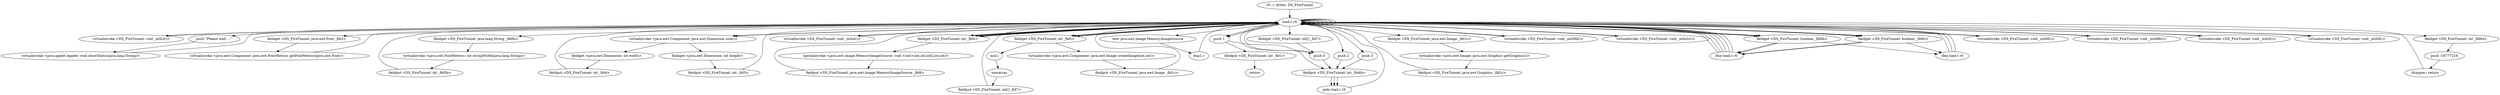 digraph "" {
    "r0 := @this: DS_FireTunnel"
    "load.r r0"
    "r0 := @this: DS_FireTunnel"->"load.r r0";
    "virtualinvoke <DS_FireTunnel: void _mth3()>"
    "load.r r0"->"virtualinvoke <DS_FireTunnel: void _mth3()>";
    "virtualinvoke <DS_FireTunnel: void _mth3()>"->"load.r r0";
    "push \"Please wait ...\""
    "load.r r0"->"push \"Please wait ...\"";
    "virtualinvoke <java.applet.Applet: void showStatus(java.lang.String)>"
    "push \"Please wait ...\""->"virtualinvoke <java.applet.Applet: void showStatus(java.lang.String)>";
    "virtualinvoke <java.applet.Applet: void showStatus(java.lang.String)>"->"load.r r0";
    "load.r r0"->"load.r r0";
    "load.r r0"->"load.r r0";
    "fieldget <DS_FireTunnel: java.awt.Font _fld3>"
    "load.r r0"->"fieldget <DS_FireTunnel: java.awt.Font _fld3>";
    "virtualinvoke <java.awt.Component: java.awt.FontMetrics getFontMetrics(java.awt.Font)>"
    "fieldget <DS_FireTunnel: java.awt.Font _fld3>"->"virtualinvoke <java.awt.Component: java.awt.FontMetrics getFontMetrics(java.awt.Font)>";
    "virtualinvoke <java.awt.Component: java.awt.FontMetrics getFontMetrics(java.awt.Font)>"->"load.r r0";
    "fieldget <DS_FireTunnel: java.lang.String _fld6b>"
    "load.r r0"->"fieldget <DS_FireTunnel: java.lang.String _fld6b>";
    "virtualinvoke <java.awt.FontMetrics: int stringWidth(java.lang.String)>"
    "fieldget <DS_FireTunnel: java.lang.String _fld6b>"->"virtualinvoke <java.awt.FontMetrics: int stringWidth(java.lang.String)>";
    "fieldput <DS_FireTunnel: int _fld5b>"
    "virtualinvoke <java.awt.FontMetrics: int stringWidth(java.lang.String)>"->"fieldput <DS_FireTunnel: int _fld5b>";
    "fieldput <DS_FireTunnel: int _fld5b>"->"load.r r0";
    "load.r r0"->"load.r r0";
    "virtualinvoke <java.awt.Component: java.awt.Dimension size()>"
    "load.r r0"->"virtualinvoke <java.awt.Component: java.awt.Dimension size()>";
    "fieldget <java.awt.Dimension: int width>"
    "virtualinvoke <java.awt.Component: java.awt.Dimension size()>"->"fieldget <java.awt.Dimension: int width>";
    "fieldput <DS_FireTunnel: int _fld4>"
    "fieldget <java.awt.Dimension: int width>"->"fieldput <DS_FireTunnel: int _fld4>";
    "fieldput <DS_FireTunnel: int _fld4>"->"load.r r0";
    "load.r r0"->"load.r r0";
    "load.r r0"->"virtualinvoke <java.awt.Component: java.awt.Dimension size()>";
    "fieldget <java.awt.Dimension: int height>"
    "virtualinvoke <java.awt.Component: java.awt.Dimension size()>"->"fieldget <java.awt.Dimension: int height>";
    "fieldput <DS_FireTunnel: int _fld5>"
    "fieldget <java.awt.Dimension: int height>"->"fieldput <DS_FireTunnel: int _fld5>";
    "fieldput <DS_FireTunnel: int _fld5>"->"load.r r0";
    "virtualinvoke <DS_FireTunnel: void _mth4()>"
    "load.r r0"->"virtualinvoke <DS_FireTunnel: void _mth4()>";
    "virtualinvoke <DS_FireTunnel: void _mth4()>"->"load.r r0";
    "load.r r0"->"load.r r0";
    "fieldget <DS_FireTunnel: int _fld4>"
    "load.r r0"->"fieldget <DS_FireTunnel: int _fld4>";
    "fieldget <DS_FireTunnel: int _fld4>"->"load.r r0";
    "fieldget <DS_FireTunnel: int _fld5>"
    "load.r r0"->"fieldget <DS_FireTunnel: int _fld5>";
    "mul.i"
    "fieldget <DS_FireTunnel: int _fld5>"->"mul.i";
    "newarray"
    "mul.i"->"newarray";
    "fieldput <DS_FireTunnel: int[] _fld7>"
    "newarray"->"fieldput <DS_FireTunnel: int[] _fld7>";
    "fieldput <DS_FireTunnel: int[] _fld7>"->"load.r r0";
    "new java.awt.image.MemoryImageSource"
    "load.r r0"->"new java.awt.image.MemoryImageSource";
    "dup1.r"
    "new java.awt.image.MemoryImageSource"->"dup1.r";
    "dup1.r"->"load.r r0";
    "load.r r0"->"fieldget <DS_FireTunnel: int _fld4>";
    "fieldget <DS_FireTunnel: int _fld4>"->"load.r r0";
    "load.r r0"->"fieldget <DS_FireTunnel: int _fld5>";
    "fieldget <DS_FireTunnel: int _fld5>"->"load.r r0";
    "fieldget <DS_FireTunnel: int[] _fld7>"
    "load.r r0"->"fieldget <DS_FireTunnel: int[] _fld7>";
    "push 0"
    "fieldget <DS_FireTunnel: int[] _fld7>"->"push 0";
    "push 0"->"load.r r0";
    "load.r r0"->"fieldget <DS_FireTunnel: int _fld4>";
    "specialinvoke <java.awt.image.MemoryImageSource: void <init>(int,int,int[],int,int)>"
    "fieldget <DS_FireTunnel: int _fld4>"->"specialinvoke <java.awt.image.MemoryImageSource: void <init>(int,int,int[],int,int)>";
    "fieldput <DS_FireTunnel: java.awt.image.MemoryImageSource _fld8>"
    "specialinvoke <java.awt.image.MemoryImageSource: void <init>(int,int,int[],int,int)>"->"fieldput <DS_FireTunnel: java.awt.image.MemoryImageSource _fld8>";
    "fieldput <DS_FireTunnel: java.awt.image.MemoryImageSource _fld8>"->"load.r r0";
    "load.r r0"->"load.r r0";
    "load.r r0"->"load.r r0";
    "load.r r0"->"fieldget <DS_FireTunnel: int _fld4>";
    "fieldget <DS_FireTunnel: int _fld4>"->"load.r r0";
    "load.r r0"->"fieldget <DS_FireTunnel: int _fld5>";
    "virtualinvoke <java.awt.Component: java.awt.Image createImage(int,int)>"
    "fieldget <DS_FireTunnel: int _fld5>"->"virtualinvoke <java.awt.Component: java.awt.Image createImage(int,int)>";
    "fieldput <DS_FireTunnel: java.awt.Image _fld1c>"
    "virtualinvoke <java.awt.Component: java.awt.Image createImage(int,int)>"->"fieldput <DS_FireTunnel: java.awt.Image _fld1c>";
    "fieldput <DS_FireTunnel: java.awt.Image _fld1c>"->"load.r r0";
    "load.r r0"->"load.r r0";
    "fieldget <DS_FireTunnel: java.awt.Image _fld1c>"
    "load.r r0"->"fieldget <DS_FireTunnel: java.awt.Image _fld1c>";
    "virtualinvoke <java.awt.Image: java.awt.Graphics getGraphics()>"
    "fieldget <DS_FireTunnel: java.awt.Image _fld1c>"->"virtualinvoke <java.awt.Image: java.awt.Graphics getGraphics()>";
    "fieldput <DS_FireTunnel: java.awt.Graphics _fld2c>"
    "virtualinvoke <java.awt.Image: java.awt.Graphics getGraphics()>"->"fieldput <DS_FireTunnel: java.awt.Graphics _fld2c>";
    "fieldput <DS_FireTunnel: java.awt.Graphics _fld2c>"->"load.r r0";
    "virtualinvoke <DS_FireTunnel: void _mth9b()>"
    "load.r r0"->"virtualinvoke <DS_FireTunnel: void _mth9b()>";
    "virtualinvoke <DS_FireTunnel: void _mth9b()>"->"load.r r0";
    "virtualinvoke <DS_FireTunnel: void _mth2c()>"
    "load.r r0"->"virtualinvoke <DS_FireTunnel: void _mth2c()>";
    "virtualinvoke <DS_FireTunnel: void _mth2c()>"->"load.r r0";
    "fieldget <DS_FireTunnel: boolean _fld9b>"
    "load.r r0"->"fieldget <DS_FireTunnel: boolean _fld9b>";
    "ifne load.r r0"
    "fieldget <DS_FireTunnel: boolean _fld9b>"->"ifne load.r r0";
    "ifne load.r r0"->"load.r r0";
    "fieldget <DS_FireTunnel: boolean _fld0c>"
    "load.r r0"->"fieldget <DS_FireTunnel: boolean _fld0c>";
    "fieldget <DS_FireTunnel: boolean _fld0c>"->"ifne load.r r0";
    "ifne load.r r0"->"load.r r0";
    "load.r r0"->"push 0";
    "fieldput <DS_FireTunnel: int _fld4b>"
    "push 0"->"fieldput <DS_FireTunnel: int _fld4b>";
    "goto load.r r0"
    "fieldput <DS_FireTunnel: int _fld4b>"->"goto load.r r0";
    "goto load.r r0"->"load.r r0";
    "virtualinvoke <DS_FireTunnel: void _mth8()>"
    "load.r r0"->"virtualinvoke <DS_FireTunnel: void _mth8()>";
    "virtualinvoke <DS_FireTunnel: void _mth8()>"->"load.r r0";
    "virtualinvoke <DS_FireTunnel: void _mth8b()>"
    "load.r r0"->"virtualinvoke <DS_FireTunnel: void _mth8b()>";
    "virtualinvoke <DS_FireTunnel: void _mth8b()>"->"load.r r0";
    "virtualinvoke <DS_FireTunnel: void _mth5()>"
    "load.r r0"->"virtualinvoke <DS_FireTunnel: void _mth5()>";
    "virtualinvoke <DS_FireTunnel: void _mth5()>"->"load.r r0";
    "virtualinvoke <DS_FireTunnel: void _mth9()>"
    "load.r r0"->"virtualinvoke <DS_FireTunnel: void _mth9()>";
    "virtualinvoke <DS_FireTunnel: void _mth9()>"->"load.r r0";
    "fieldget <DS_FireTunnel: int _fld6d>"
    "load.r r0"->"fieldget <DS_FireTunnel: int _fld6d>";
    "push -16777216"
    "fieldget <DS_FireTunnel: int _fld6d>"->"push -16777216";
    "ifcmpne.i return"
    "push -16777216"->"ifcmpne.i return";
    "ifcmpne.i return"->"load.r r0";
    "push 1"
    "load.r r0"->"push 1";
    "fieldput <DS_FireTunnel: int _fld1>"
    "push 1"->"fieldput <DS_FireTunnel: int _fld1>";
    "return"
    "fieldput <DS_FireTunnel: int _fld1>"->"return";
    "ifne load.r r0"->"load.r r0";
    "load.r r0"->"fieldget <DS_FireTunnel: boolean _fld9b>";
    "ifeq load.r r0"
    "fieldget <DS_FireTunnel: boolean _fld9b>"->"ifeq load.r r0";
    "ifeq load.r r0"->"load.r r0";
    "load.r r0"->"fieldget <DS_FireTunnel: boolean _fld0c>";
    "fieldget <DS_FireTunnel: boolean _fld0c>"->"ifne load.r r0";
    "ifne load.r r0"->"load.r r0";
    "load.r r0"->"push 1";
    "push 1"->"fieldput <DS_FireTunnel: int _fld4b>";
    "fieldput <DS_FireTunnel: int _fld4b>"->"goto load.r r0";
    "ifne load.r r0"->"load.r r0";
    "load.r r0"->"fieldget <DS_FireTunnel: boolean _fld9b>";
    "fieldget <DS_FireTunnel: boolean _fld9b>"->"ifne load.r r0";
    "ifne load.r r0"->"load.r r0";
    "load.r r0"->"fieldget <DS_FireTunnel: boolean _fld0c>";
    "fieldget <DS_FireTunnel: boolean _fld0c>"->"ifeq load.r r0";
    "ifeq load.r r0"->"load.r r0";
    "push 2"
    "load.r r0"->"push 2";
    "push 2"->"fieldput <DS_FireTunnel: int _fld4b>";
    "fieldput <DS_FireTunnel: int _fld4b>"->"goto load.r r0";
    "ifeq load.r r0"->"load.r r0";
    "push 3"
    "load.r r0"->"push 3";
    "push 3"->"fieldput <DS_FireTunnel: int _fld4b>";
}
